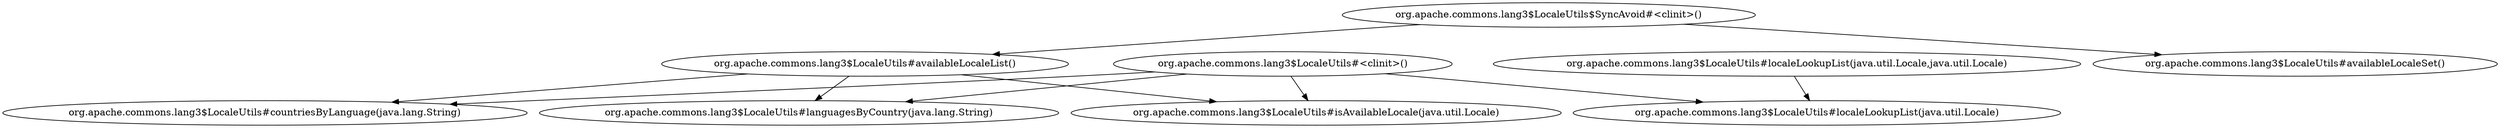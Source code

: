 digraph G {
  "org.apache.commons.lang3$LocaleUtils#availableLocaleList()" -> "org.apache.commons.lang3$LocaleUtils#countriesByLanguage(java.lang.String)";
  "org.apache.commons.lang3$LocaleUtils#availableLocaleList()" -> "org.apache.commons.lang3$LocaleUtils#languagesByCountry(java.lang.String)";
  "org.apache.commons.lang3$LocaleUtils#availableLocaleList()" -> "org.apache.commons.lang3$LocaleUtils#isAvailableLocale(java.util.Locale)";
  "org.apache.commons.lang3$LocaleUtils$SyncAvoid#<clinit>()" -> "org.apache.commons.lang3$LocaleUtils#availableLocaleSet()";
  "org.apache.commons.lang3$LocaleUtils$SyncAvoid#<clinit>()" -> "org.apache.commons.lang3$LocaleUtils#availableLocaleList()";
  "org.apache.commons.lang3$LocaleUtils#<clinit>()" -> "org.apache.commons.lang3$LocaleUtils#localeLookupList(java.util.Locale)";
  "org.apache.commons.lang3$LocaleUtils#<clinit>()" -> "org.apache.commons.lang3$LocaleUtils#languagesByCountry(java.lang.String)";
  "org.apache.commons.lang3$LocaleUtils#<clinit>()" -> "org.apache.commons.lang3$LocaleUtils#isAvailableLocale(java.util.Locale)";
  "org.apache.commons.lang3$LocaleUtils#<clinit>()" -> "org.apache.commons.lang3$LocaleUtils#countriesByLanguage(java.lang.String)";
  "org.apache.commons.lang3$LocaleUtils#localeLookupList(java.util.Locale,java.util.Locale)" -> "org.apache.commons.lang3$LocaleUtils#localeLookupList(java.util.Locale)";
}
